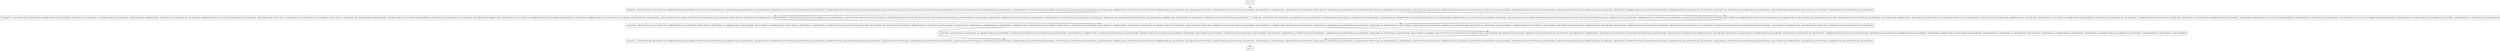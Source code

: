 digraph position {
node [shape=record];
1343292750 [label="1343292750 - [(DUPLICATES && !SEQUENTIAL && !SHAREDCACHE && !JECACHESIZE), (DUPLICATES && SEQUENTIAL && !SHAREDCACHE && JECACHESIZE), (!JECACHESIZE && !SHAREDCACHE), (DUPLICATES && SEQUENTIAL && !JECACHESIZE), (SHAREDCACHE && !DUPLICATES && JECACHESIZE), JECACHESIZE, (!JECACHESIZE && !DUPLICATES), (!SHAREDCACHE && DUPLICATES && JECACHESIZE), (DUPLICATES && !SEQUENTIAL && !SHAREDCACHE && JECACHESIZE), (!SHAREDCACHE && !DUPLICATES && JECACHESIZE), (DUPLICATES && !SEQUENTIAL && JECACHESIZE), (JECACHESIZE && SHAREDCACHE), (DUPLICATES && SEQUENTIAL && !SHAREDCACHE && !JECACHESIZE), (JECACHESIZE && DUPLICATES), (SHAREDCACHE && DUPLICATES && !JECACHESIZE), (JECACHESIZE && !SHAREDCACHE), (!JECACHESIZE && DUPLICATES), (DUPLICATES && SEQUENTIAL && JECACHESIZE), (DUPLICATES && !SEQUENTIAL && SHAREDCACHE && !JECACHESIZE), (DUPLICATES && SEQUENTIAL && SHAREDCACHE && JECACHESIZE), (DUPLICATES && !SEQUENTIAL && !JECACHESIZE), (!SHAREDCACHE && DUPLICATES && !JECACHESIZE), (DUPLICATES && SEQUENTIAL && SHAREDCACHE && !JECACHESIZE), !JECACHESIZE, (SHAREDCACHE && DUPLICATES && JECACHESIZE), (SHAREDCACHE && !DUPLICATES && !JECACHESIZE), (DUPLICATES && !SEQUENTIAL && SHAREDCACHE && JECACHESIZE), (!JECACHESIZE && SHAREDCACHE), (JECACHESIZE && !DUPLICATES), (!SHAREDCACHE && !DUPLICATES && !JECACHESIZE)]"];
entry [label="entry - []"];
exit [label="exit - []"];
838365795 [label="838365795 - [(DUPLICATES && !SEQUENTIAL && !SHAREDCACHE && !JECACHESIZE), (DUPLICATES && SEQUENTIAL && !SHAREDCACHE && JECACHESIZE), (!JECACHESIZE && !SHAREDCACHE), (DUPLICATES && SEQUENTIAL && !JECACHESIZE), (SHAREDCACHE && !DUPLICATES && JECACHESIZE), JECACHESIZE, (!JECACHESIZE && !DUPLICATES), (!SHAREDCACHE && DUPLICATES && JECACHESIZE), (DUPLICATES && !SEQUENTIAL && !SHAREDCACHE && JECACHESIZE), (!SHAREDCACHE && !DUPLICATES && JECACHESIZE), (DUPLICATES && !SEQUENTIAL && JECACHESIZE), (JECACHESIZE && SHAREDCACHE), (DUPLICATES && SEQUENTIAL && !SHAREDCACHE && !JECACHESIZE), (JECACHESIZE && DUPLICATES), (SHAREDCACHE && DUPLICATES && !JECACHESIZE), (JECACHESIZE && !SHAREDCACHE), (!JECACHESIZE && DUPLICATES), (DUPLICATES && SEQUENTIAL && JECACHESIZE), (DUPLICATES && !SEQUENTIAL && SHAREDCACHE && !JECACHESIZE), (DUPLICATES && SEQUENTIAL && SHAREDCACHE && JECACHESIZE), (DUPLICATES && !SEQUENTIAL && !JECACHESIZE), (!SHAREDCACHE && DUPLICATES && !JECACHESIZE), (DUPLICATES && SEQUENTIAL && SHAREDCACHE && !JECACHESIZE), !JECACHESIZE, (SHAREDCACHE && DUPLICATES && JECACHESIZE), (SHAREDCACHE && !DUPLICATES && !JECACHESIZE), (DUPLICATES && !SEQUENTIAL && SHAREDCACHE && JECACHESIZE), (!JECACHESIZE && SHAREDCACHE), (JECACHESIZE && !DUPLICATES), (!SHAREDCACHE && !DUPLICATES && !JECACHESIZE)]"];
1328541026 [label="1328541026 - [(DUPLICATES && !SEQUENTIAL && !SHAREDCACHE && !JECACHESIZE), (DUPLICATES && SEQUENTIAL && !SHAREDCACHE && JECACHESIZE), (!JECACHESIZE && !SHAREDCACHE), (DUPLICATES && SEQUENTIAL && !JECACHESIZE), (SHAREDCACHE && !DUPLICATES && JECACHESIZE), JECACHESIZE, (!JECACHESIZE && !DUPLICATES), (!SHAREDCACHE && DUPLICATES && JECACHESIZE), (DUPLICATES && !SEQUENTIAL && !SHAREDCACHE && JECACHESIZE), (!SHAREDCACHE && !DUPLICATES && JECACHESIZE), (DUPLICATES && !SEQUENTIAL && JECACHESIZE), (JECACHESIZE && SHAREDCACHE), (DUPLICATES && SEQUENTIAL && !SHAREDCACHE && !JECACHESIZE), (JECACHESIZE && DUPLICATES), (SHAREDCACHE && DUPLICATES && !JECACHESIZE), (JECACHESIZE && !SHAREDCACHE), (!JECACHESIZE && DUPLICATES), (DUPLICATES && SEQUENTIAL && JECACHESIZE), (DUPLICATES && !SEQUENTIAL && SHAREDCACHE && !JECACHESIZE), (DUPLICATES && SEQUENTIAL && SHAREDCACHE && JECACHESIZE), (DUPLICATES && !SEQUENTIAL && !JECACHESIZE), (!SHAREDCACHE && DUPLICATES && !JECACHESIZE), (DUPLICATES && SEQUENTIAL && SHAREDCACHE && !JECACHESIZE), !JECACHESIZE, (SHAREDCACHE && DUPLICATES && JECACHESIZE), (SHAREDCACHE && !DUPLICATES && !JECACHESIZE), (DUPLICATES && !SEQUENTIAL && SHAREDCACHE && JECACHESIZE), (!JECACHESIZE && SHAREDCACHE), (JECACHESIZE && !DUPLICATES), (!SHAREDCACHE && !DUPLICATES && !JECACHESIZE)]"];
1524275918 [label="1524275918 - [(DUPLICATES && !SEQUENTIAL && !SHAREDCACHE && !JECACHESIZE), (DUPLICATES && SEQUENTIAL && !SHAREDCACHE && JECACHESIZE), (!JECACHESIZE && !SHAREDCACHE), (DUPLICATES && SEQUENTIAL && !JECACHESIZE), (SHAREDCACHE && !DUPLICATES && JECACHESIZE), JECACHESIZE, (!JECACHESIZE && !DUPLICATES), (!SHAREDCACHE && DUPLICATES && JECACHESIZE), (DUPLICATES && !SEQUENTIAL && !SHAREDCACHE && JECACHESIZE), (!SHAREDCACHE && !DUPLICATES && JECACHESIZE), (DUPLICATES && !SEQUENTIAL && JECACHESIZE), (JECACHESIZE && SHAREDCACHE), (DUPLICATES && SEQUENTIAL && !SHAREDCACHE && !JECACHESIZE), (JECACHESIZE && DUPLICATES), (SHAREDCACHE && DUPLICATES && !JECACHESIZE), (JECACHESIZE && !SHAREDCACHE), (!JECACHESIZE && DUPLICATES), (DUPLICATES && SEQUENTIAL && JECACHESIZE), (DUPLICATES && !SEQUENTIAL && SHAREDCACHE && !JECACHESIZE), (DUPLICATES && SEQUENTIAL && SHAREDCACHE && JECACHESIZE), (DUPLICATES && !SEQUENTIAL && !JECACHESIZE), (!SHAREDCACHE && DUPLICATES && !JECACHESIZE), (DUPLICATES && SEQUENTIAL && SHAREDCACHE && !JECACHESIZE), !JECACHESIZE, (SHAREDCACHE && DUPLICATES && JECACHESIZE), (SHAREDCACHE && !DUPLICATES && !JECACHESIZE), (DUPLICATES && !SEQUENTIAL && SHAREDCACHE && JECACHESIZE), (!JECACHESIZE && SHAREDCACHE), (JECACHESIZE && !DUPLICATES), (!SHAREDCACHE && !DUPLICATES && !JECACHESIZE)]"];
675516572 [label="675516572 - [(DUPLICATES && !SEQUENTIAL && !SHAREDCACHE && !JECACHESIZE), (DUPLICATES && SEQUENTIAL && !SHAREDCACHE && JECACHESIZE), (!JECACHESIZE && !SHAREDCACHE), (DUPLICATES && SEQUENTIAL && !JECACHESIZE), (SHAREDCACHE && !DUPLICATES && JECACHESIZE), JECACHESIZE, (!JECACHESIZE && !DUPLICATES), (!SHAREDCACHE && DUPLICATES && JECACHESIZE), (DUPLICATES && !SEQUENTIAL && !SHAREDCACHE && JECACHESIZE), (!SHAREDCACHE && !DUPLICATES && JECACHESIZE), (DUPLICATES && !SEQUENTIAL && JECACHESIZE), (JECACHESIZE && SHAREDCACHE), (DUPLICATES && SEQUENTIAL && !SHAREDCACHE && !JECACHESIZE), (JECACHESIZE && DUPLICATES), (SHAREDCACHE && DUPLICATES && !JECACHESIZE), (JECACHESIZE && !SHAREDCACHE), (!JECACHESIZE && DUPLICATES), (DUPLICATES && SEQUENTIAL && JECACHESIZE), (DUPLICATES && !SEQUENTIAL && SHAREDCACHE && !JECACHESIZE), (DUPLICATES && SEQUENTIAL && SHAREDCACHE && JECACHESIZE), (DUPLICATES && !SEQUENTIAL && !JECACHESIZE), (!SHAREDCACHE && DUPLICATES && !JECACHESIZE), (DUPLICATES && SEQUENTIAL && SHAREDCACHE && !JECACHESIZE), !JECACHESIZE, (SHAREDCACHE && DUPLICATES && JECACHESIZE), (SHAREDCACHE && !DUPLICATES && !JECACHESIZE), (DUPLICATES && !SEQUENTIAL && SHAREDCACHE && JECACHESIZE), (!JECACHESIZE && SHAREDCACHE), (JECACHESIZE && !DUPLICATES), (!SHAREDCACHE && !DUPLICATES && !JECACHESIZE)]"];
406273035 [label="406273035 - [(DUPLICATES && !SEQUENTIAL && !SHAREDCACHE && !JECACHESIZE), (DUPLICATES && SEQUENTIAL && !SHAREDCACHE && JECACHESIZE), (!JECACHESIZE && !SHAREDCACHE), (DUPLICATES && SEQUENTIAL && !JECACHESIZE), (SHAREDCACHE && !DUPLICATES && JECACHESIZE), JECACHESIZE, (!JECACHESIZE && !DUPLICATES), (!SHAREDCACHE && DUPLICATES && JECACHESIZE), (DUPLICATES && !SEQUENTIAL && !SHAREDCACHE && JECACHESIZE), (!SHAREDCACHE && !DUPLICATES && JECACHESIZE), (DUPLICATES && !SEQUENTIAL && JECACHESIZE), (JECACHESIZE && SHAREDCACHE), (DUPLICATES && SEQUENTIAL && !SHAREDCACHE && !JECACHESIZE), (JECACHESIZE && DUPLICATES), (SHAREDCACHE && DUPLICATES && !JECACHESIZE), (JECACHESIZE && !SHAREDCACHE), (!JECACHESIZE && DUPLICATES), (DUPLICATES && SEQUENTIAL && JECACHESIZE), (DUPLICATES && !SEQUENTIAL && SHAREDCACHE && !JECACHESIZE), (DUPLICATES && SEQUENTIAL && SHAREDCACHE && JECACHESIZE), (DUPLICATES && !SEQUENTIAL && !JECACHESIZE), (!SHAREDCACHE && DUPLICATES && !JECACHESIZE), (DUPLICATES && SEQUENTIAL && SHAREDCACHE && !JECACHESIZE), !JECACHESIZE, (SHAREDCACHE && DUPLICATES && JECACHESIZE), (SHAREDCACHE && !DUPLICATES && !JECACHESIZE), (DUPLICATES && !SEQUENTIAL && SHAREDCACHE && JECACHESIZE), (!JECACHESIZE && SHAREDCACHE), (JECACHESIZE && !DUPLICATES), (!SHAREDCACHE && !DUPLICATES && !JECACHESIZE)]"];
entry;
exit;
1343292750 -> 1524275918;
entry -> 838365795;
838365795 -> 1343292750;
838365795 -> 1328541026;
1328541026 -> 1524275918;
1524275918 -> 675516572;
1524275918 -> 406273035;
675516572 -> exit;
406273035 -> 675516572;
}
